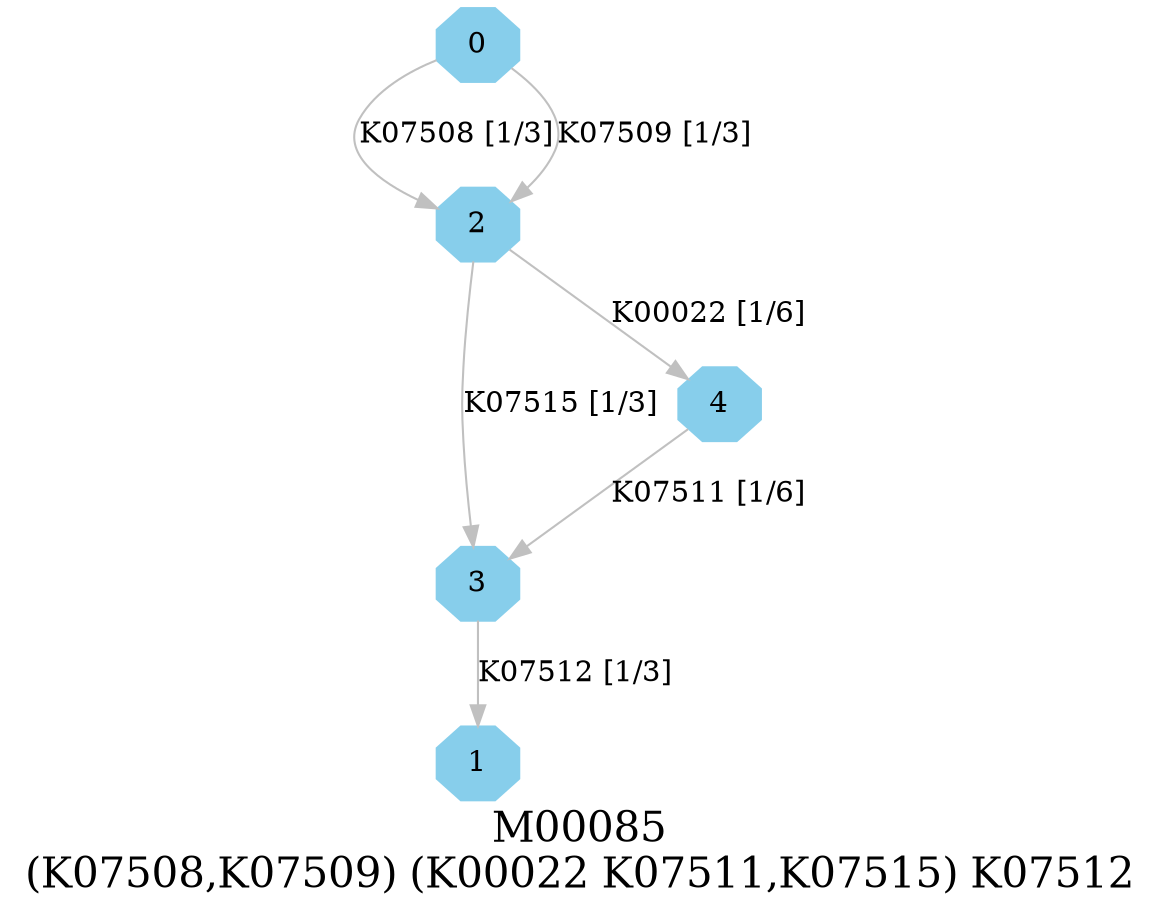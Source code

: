 digraph G {
graph [label="M00085
(K07508,K07509) (K00022 K07511,K07515) K07512",fontsize=20];
node [shape=box,style=filled];
edge [len=3,color=grey];
{node [width=.3,height=.3,shape=octagon,style=filled,color=skyblue] 0 1 2 3 4 }
0 -> 2 [label="K07508 [1/3]"];
0 -> 2 [label="K07509 [1/3]"];
2 -> 4 [label="K00022 [1/6]"];
2 -> 3 [label="K07515 [1/3]"];
3 -> 1 [label="K07512 [1/3]"];
4 -> 3 [label="K07511 [1/6]"];
}